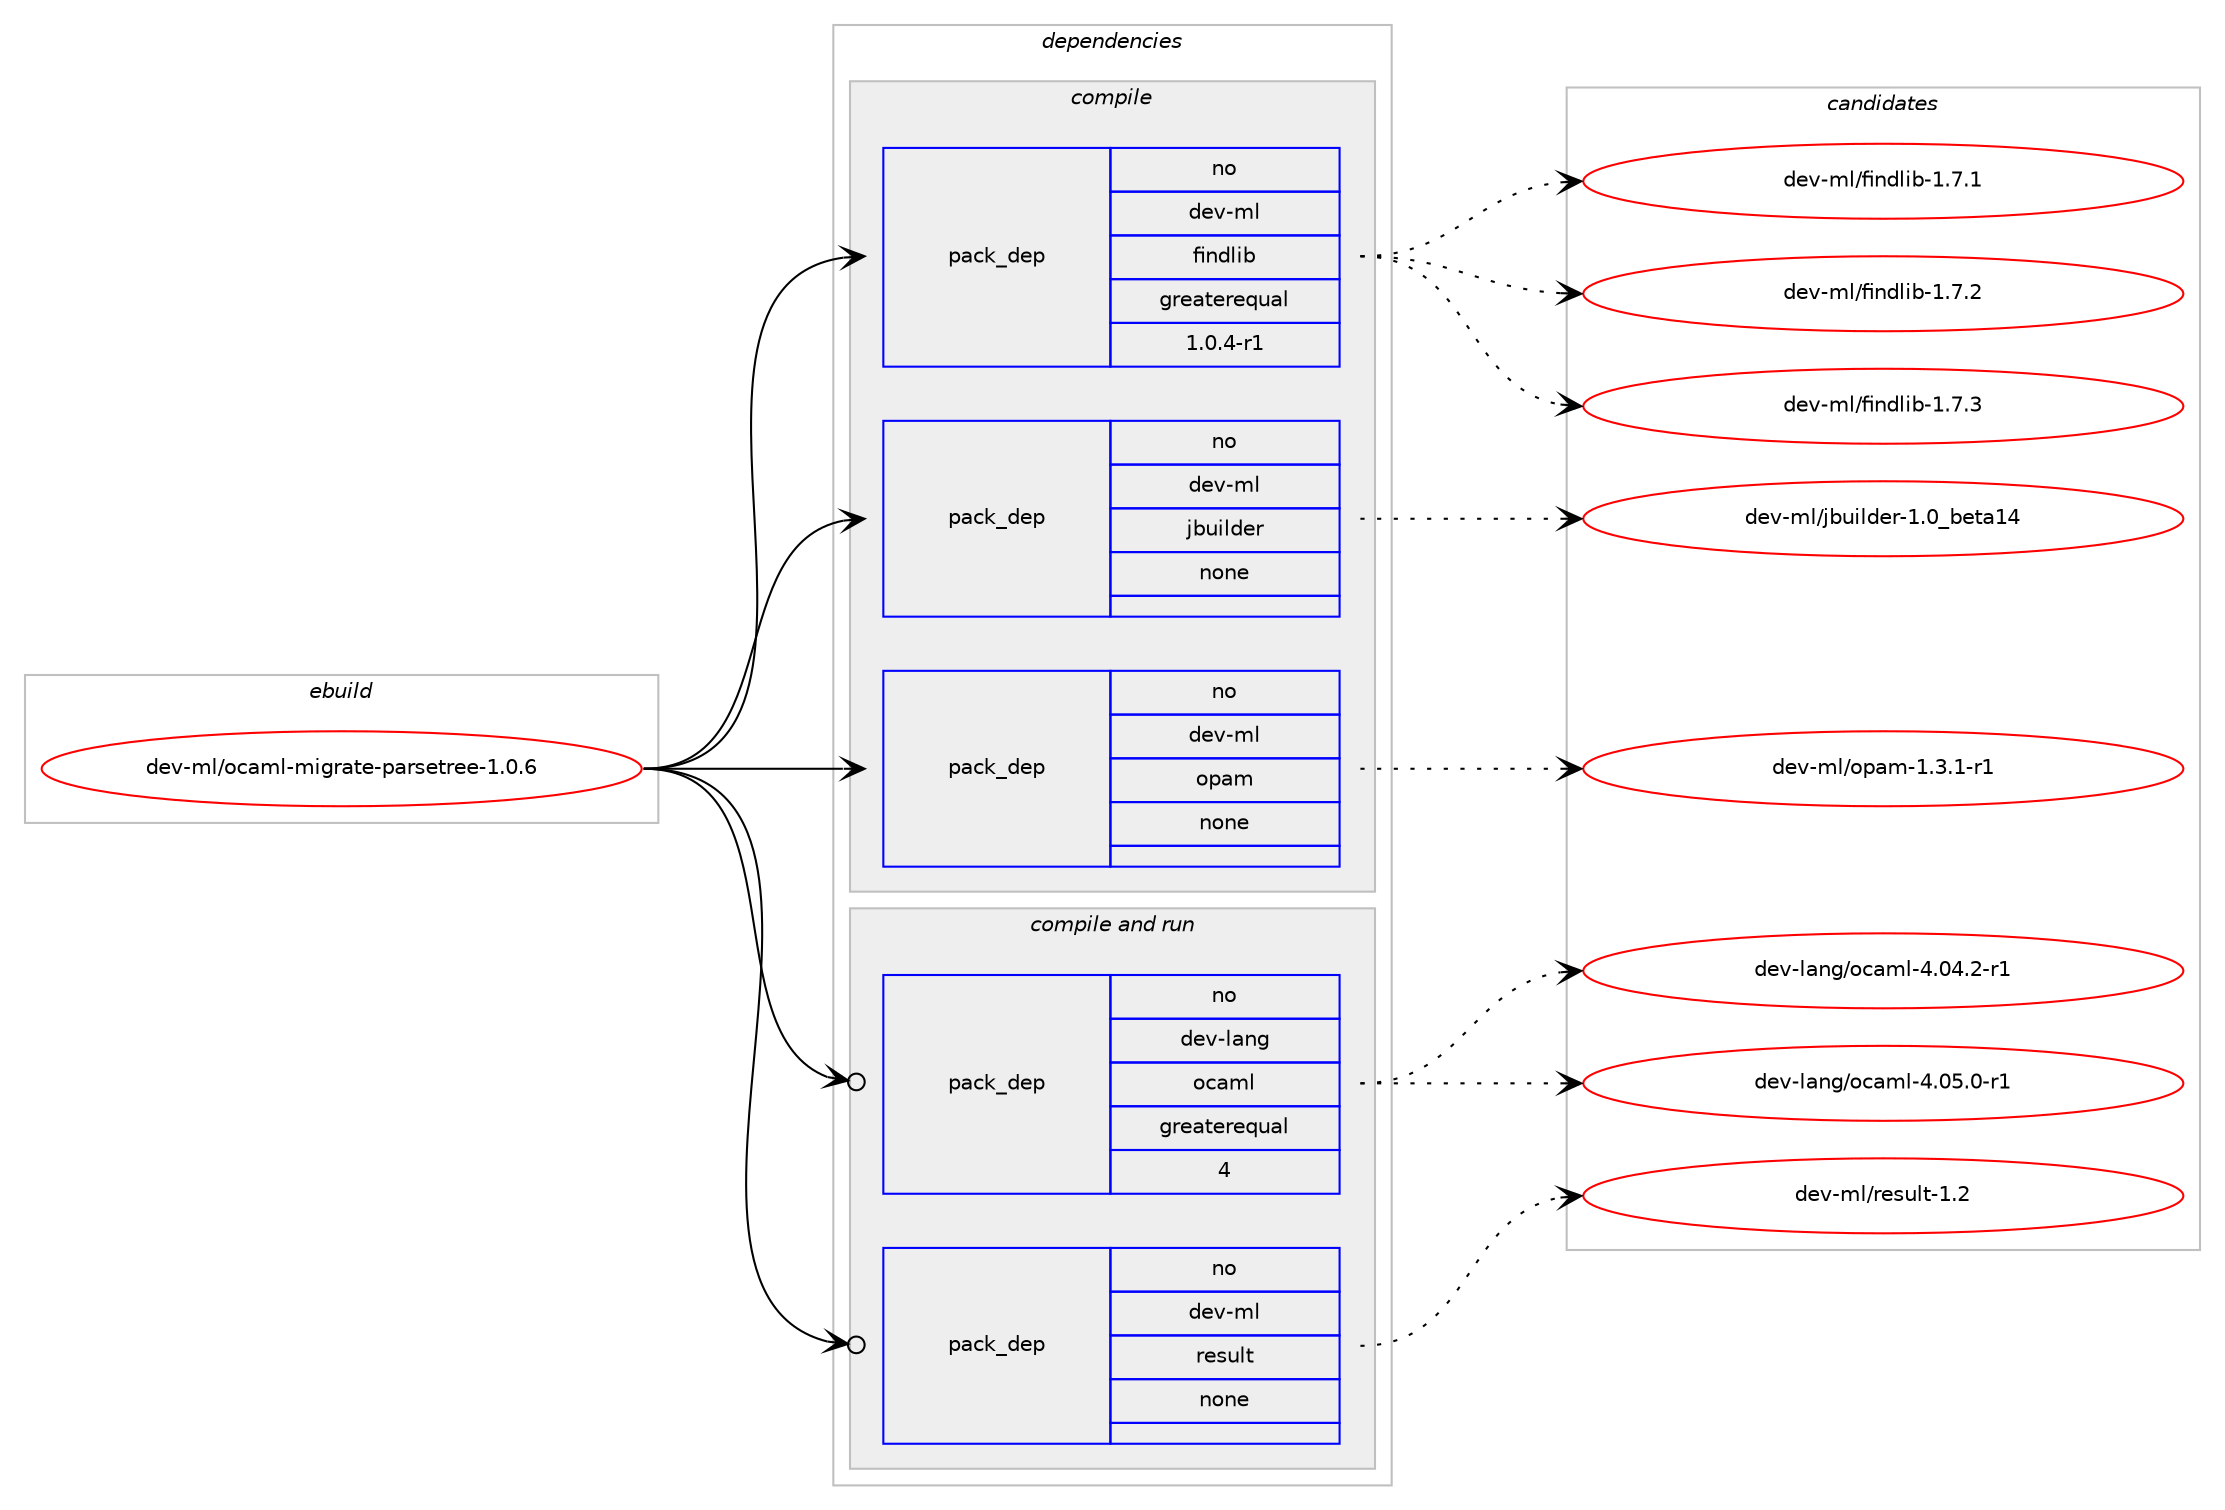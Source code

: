 digraph prolog {

# *************
# Graph options
# *************

newrank=true;
concentrate=true;
compound=true;
graph [rankdir=LR,fontname=Helvetica,fontsize=10,ranksep=1.5];#, ranksep=2.5, nodesep=0.2];
edge  [arrowhead=vee];
node  [fontname=Helvetica,fontsize=10];

# **********
# The ebuild
# **********

subgraph cluster_leftcol {
color=gray;
rank=same;
label=<<i>ebuild</i>>;
id [label="dev-ml/ocaml-migrate-parsetree-1.0.6", color=red, width=4, href="../dev-ml/ocaml-migrate-parsetree-1.0.6.svg"];
}

# ****************
# The dependencies
# ****************

subgraph cluster_midcol {
color=gray;
label=<<i>dependencies</i>>;
subgraph cluster_compile {
fillcolor="#eeeeee";
style=filled;
label=<<i>compile</i>>;
subgraph pack427330 {
dependency572116 [label=<<TABLE BORDER="0" CELLBORDER="1" CELLSPACING="0" CELLPADDING="4" WIDTH="220"><TR><TD ROWSPAN="6" CELLPADDING="30">pack_dep</TD></TR><TR><TD WIDTH="110">no</TD></TR><TR><TD>dev-ml</TD></TR><TR><TD>findlib</TD></TR><TR><TD>greaterequal</TD></TR><TR><TD>1.0.4-r1</TD></TR></TABLE>>, shape=none, color=blue];
}
id:e -> dependency572116:w [weight=20,style="solid",arrowhead="vee"];
subgraph pack427331 {
dependency572117 [label=<<TABLE BORDER="0" CELLBORDER="1" CELLSPACING="0" CELLPADDING="4" WIDTH="220"><TR><TD ROWSPAN="6" CELLPADDING="30">pack_dep</TD></TR><TR><TD WIDTH="110">no</TD></TR><TR><TD>dev-ml</TD></TR><TR><TD>jbuilder</TD></TR><TR><TD>none</TD></TR><TR><TD></TD></TR></TABLE>>, shape=none, color=blue];
}
id:e -> dependency572117:w [weight=20,style="solid",arrowhead="vee"];
subgraph pack427332 {
dependency572118 [label=<<TABLE BORDER="0" CELLBORDER="1" CELLSPACING="0" CELLPADDING="4" WIDTH="220"><TR><TD ROWSPAN="6" CELLPADDING="30">pack_dep</TD></TR><TR><TD WIDTH="110">no</TD></TR><TR><TD>dev-ml</TD></TR><TR><TD>opam</TD></TR><TR><TD>none</TD></TR><TR><TD></TD></TR></TABLE>>, shape=none, color=blue];
}
id:e -> dependency572118:w [weight=20,style="solid",arrowhead="vee"];
}
subgraph cluster_compileandrun {
fillcolor="#eeeeee";
style=filled;
label=<<i>compile and run</i>>;
subgraph pack427333 {
dependency572119 [label=<<TABLE BORDER="0" CELLBORDER="1" CELLSPACING="0" CELLPADDING="4" WIDTH="220"><TR><TD ROWSPAN="6" CELLPADDING="30">pack_dep</TD></TR><TR><TD WIDTH="110">no</TD></TR><TR><TD>dev-lang</TD></TR><TR><TD>ocaml</TD></TR><TR><TD>greaterequal</TD></TR><TR><TD>4</TD></TR></TABLE>>, shape=none, color=blue];
}
id:e -> dependency572119:w [weight=20,style="solid",arrowhead="odotvee"];
subgraph pack427334 {
dependency572120 [label=<<TABLE BORDER="0" CELLBORDER="1" CELLSPACING="0" CELLPADDING="4" WIDTH="220"><TR><TD ROWSPAN="6" CELLPADDING="30">pack_dep</TD></TR><TR><TD WIDTH="110">no</TD></TR><TR><TD>dev-ml</TD></TR><TR><TD>result</TD></TR><TR><TD>none</TD></TR><TR><TD></TD></TR></TABLE>>, shape=none, color=blue];
}
id:e -> dependency572120:w [weight=20,style="solid",arrowhead="odotvee"];
}
subgraph cluster_run {
fillcolor="#eeeeee";
style=filled;
label=<<i>run</i>>;
}
}

# **************
# The candidates
# **************

subgraph cluster_choices {
rank=same;
color=gray;
label=<<i>candidates</i>>;

subgraph choice427330 {
color=black;
nodesep=1;
choice100101118451091084710210511010010810598454946554649 [label="dev-ml/findlib-1.7.1", color=red, width=4,href="../dev-ml/findlib-1.7.1.svg"];
choice100101118451091084710210511010010810598454946554650 [label="dev-ml/findlib-1.7.2", color=red, width=4,href="../dev-ml/findlib-1.7.2.svg"];
choice100101118451091084710210511010010810598454946554651 [label="dev-ml/findlib-1.7.3", color=red, width=4,href="../dev-ml/findlib-1.7.3.svg"];
dependency572116:e -> choice100101118451091084710210511010010810598454946554649:w [style=dotted,weight="100"];
dependency572116:e -> choice100101118451091084710210511010010810598454946554650:w [style=dotted,weight="100"];
dependency572116:e -> choice100101118451091084710210511010010810598454946554651:w [style=dotted,weight="100"];
}
subgraph choice427331 {
color=black;
nodesep=1;
choice100101118451091084710698117105108100101114454946489598101116974952 [label="dev-ml/jbuilder-1.0_beta14", color=red, width=4,href="../dev-ml/jbuilder-1.0_beta14.svg"];
dependency572117:e -> choice100101118451091084710698117105108100101114454946489598101116974952:w [style=dotted,weight="100"];
}
subgraph choice427332 {
color=black;
nodesep=1;
choice1001011184510910847111112971094549465146494511449 [label="dev-ml/opam-1.3.1-r1", color=red, width=4,href="../dev-ml/opam-1.3.1-r1.svg"];
dependency572118:e -> choice1001011184510910847111112971094549465146494511449:w [style=dotted,weight="100"];
}
subgraph choice427333 {
color=black;
nodesep=1;
choice1001011184510897110103471119997109108455246485246504511449 [label="dev-lang/ocaml-4.04.2-r1", color=red, width=4,href="../dev-lang/ocaml-4.04.2-r1.svg"];
choice1001011184510897110103471119997109108455246485346484511449 [label="dev-lang/ocaml-4.05.0-r1", color=red, width=4,href="../dev-lang/ocaml-4.05.0-r1.svg"];
dependency572119:e -> choice1001011184510897110103471119997109108455246485246504511449:w [style=dotted,weight="100"];
dependency572119:e -> choice1001011184510897110103471119997109108455246485346484511449:w [style=dotted,weight="100"];
}
subgraph choice427334 {
color=black;
nodesep=1;
choice100101118451091084711410111511710811645494650 [label="dev-ml/result-1.2", color=red, width=4,href="../dev-ml/result-1.2.svg"];
dependency572120:e -> choice100101118451091084711410111511710811645494650:w [style=dotted,weight="100"];
}
}

}
